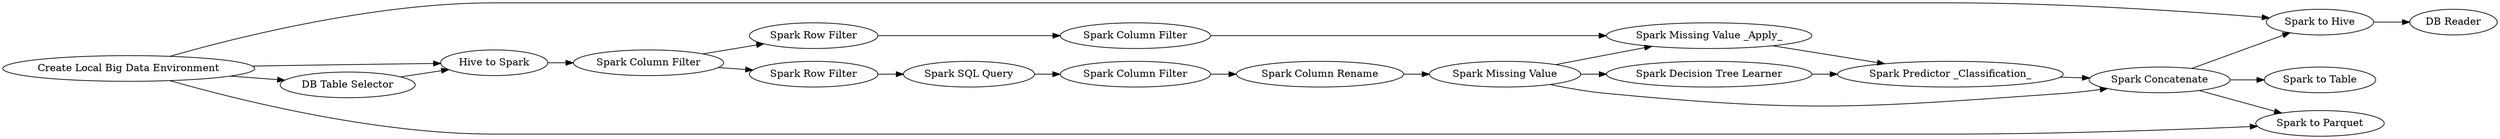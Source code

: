 digraph {
	210 [label="Spark Concatenate"]
	212 [label="Create Local Big Data Environment"]
	233 [label="Spark Missing Value"]
	230 [label="Spark SQL Query"]
	231 [label="Spark Column Filter"]
	232 [label="Spark Column Rename"]
	240 [label="Spark to Table"]
	241 [label="Spark Row Filter"]
	242 [label="Spark Row Filter"]
	244 [label="Spark Column Filter"]
	246 [label="Spark Missing Value _Apply_"]
	256 [label="Spark Column Filter"]
	258 [label="DB Table Selector"]
	259 [label="Hive to Spark"]
	260 [label="Spark Decision Tree Learner"]
	261 [label="Spark Predictor _Classification_"]
	262 [label="Spark to Hive"]
	263 [label="DB Reader"]
	265 [label="Spark to Parquet"]
	230 -> 231
	231 -> 232
	210 -> 240
	210 -> 262
	210 -> 265
	212 -> 262
	212 -> 258
	212 -> 259
	212 -> 265
	233 -> 260
	233 -> 210
	233 -> 246
	232 -> 233
	241 -> 230
	242 -> 244
	244 -> 246
	246 -> 261
	256 -> 241
	256 -> 242
	258 -> 259
	259 -> 256
	260 -> 261
	261 -> 210
	262 -> 263
	rankdir=LR
}
